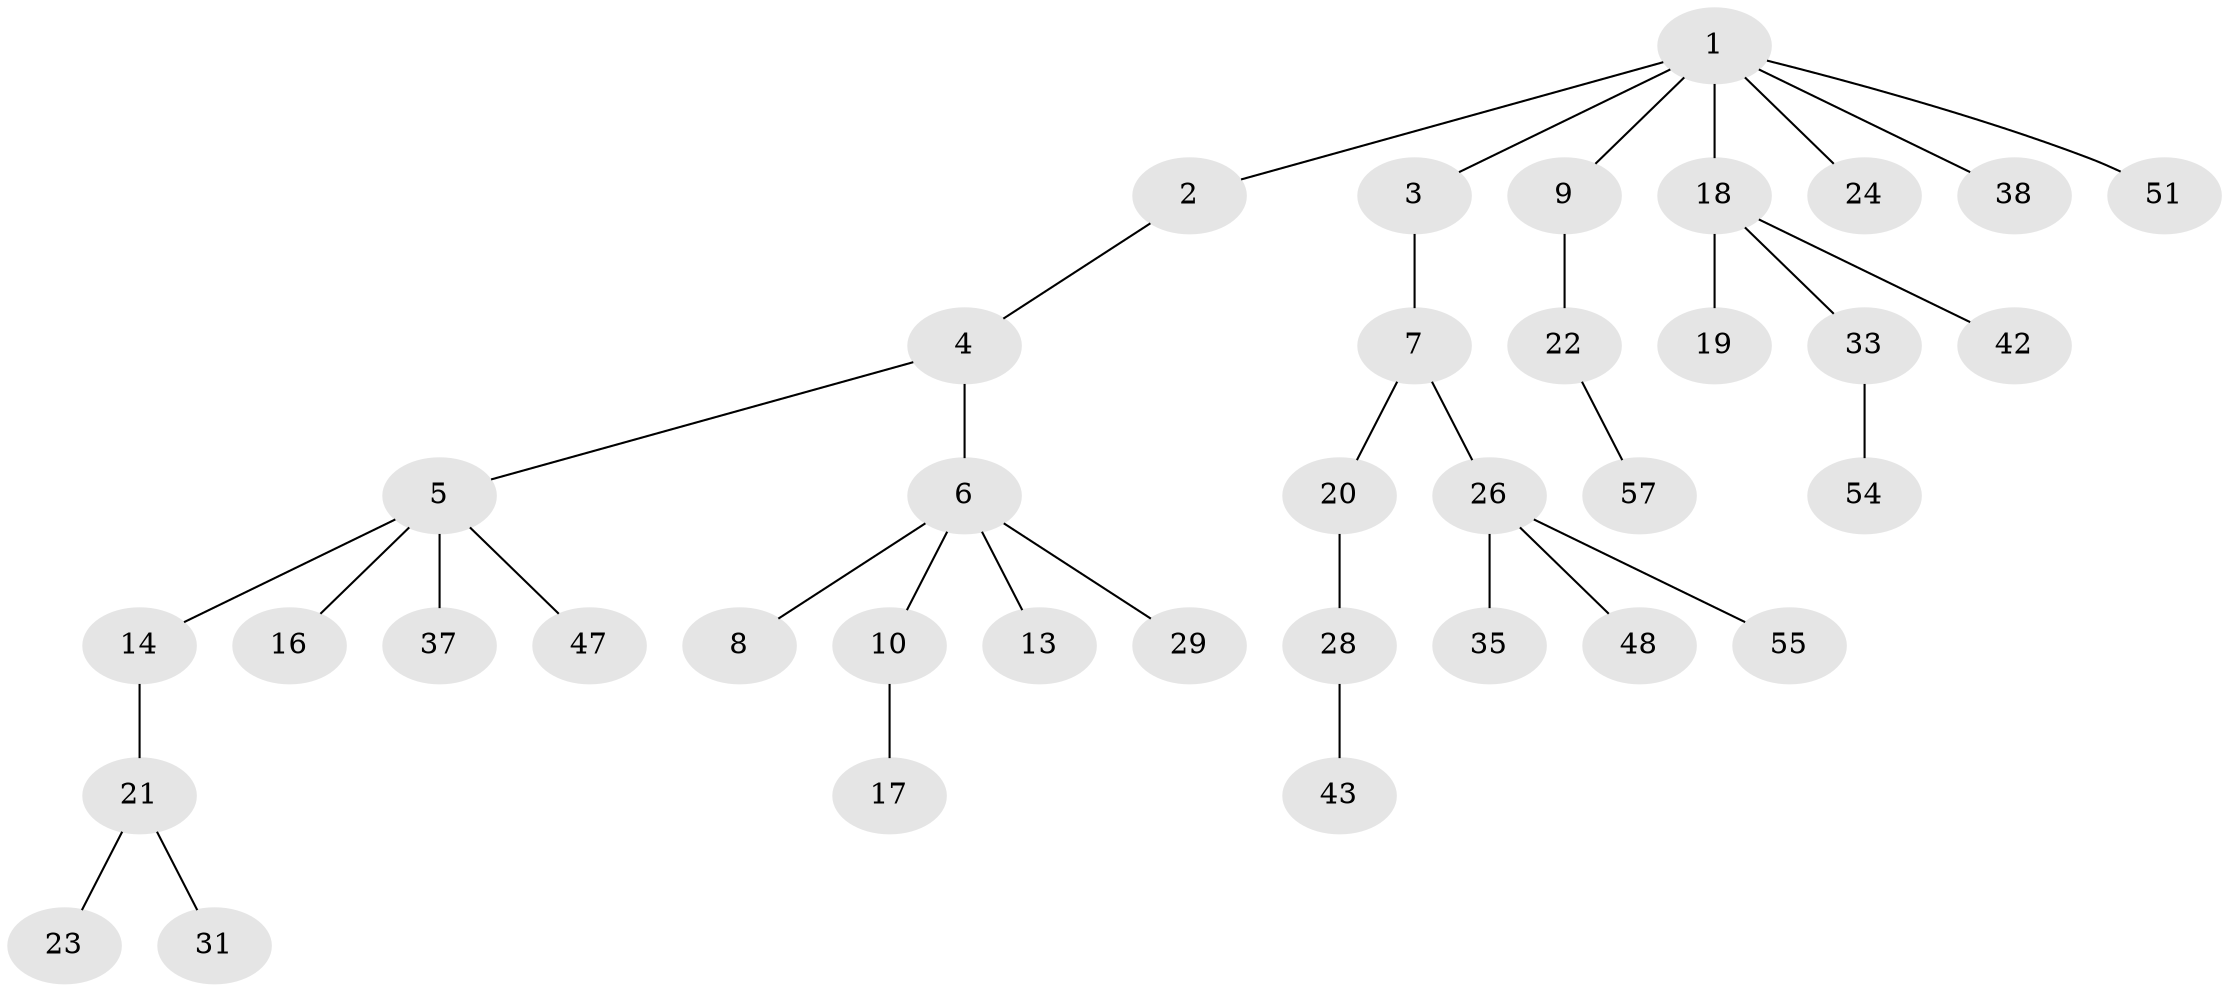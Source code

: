 // original degree distribution, {8: 0.016129032258064516, 3: 0.1774193548387097, 4: 0.08064516129032258, 1: 0.46774193548387094, 2: 0.25806451612903225}
// Generated by graph-tools (version 1.1) at 2025/11/02/27/25 16:11:25]
// undirected, 37 vertices, 36 edges
graph export_dot {
graph [start="1"]
  node [color=gray90,style=filled];
  1 [super="+32"];
  2 [super="+15"];
  3 [super="+36"];
  4 [super="+60"];
  5 [super="+12"];
  6 [super="+11"];
  7 [super="+53"];
  8;
  9 [super="+61"];
  10 [super="+58"];
  13 [super="+46"];
  14 [super="+50"];
  16;
  17;
  18;
  19 [super="+62"];
  20 [super="+39"];
  21 [super="+27"];
  22 [super="+25"];
  23 [super="+44"];
  24;
  26 [super="+30"];
  28 [super="+34"];
  29 [super="+40"];
  31 [super="+41"];
  33 [super="+49"];
  35;
  37;
  38;
  42 [super="+45"];
  43;
  47 [super="+52"];
  48;
  51;
  54 [super="+59"];
  55 [super="+56"];
  57;
  1 -- 2;
  1 -- 3;
  1 -- 9;
  1 -- 18;
  1 -- 24;
  1 -- 38;
  1 -- 51;
  2 -- 4;
  3 -- 7;
  4 -- 5;
  4 -- 6;
  5 -- 16;
  5 -- 47;
  5 -- 37;
  5 -- 14;
  6 -- 8;
  6 -- 10;
  6 -- 13;
  6 -- 29;
  7 -- 20;
  7 -- 26;
  9 -- 22;
  10 -- 17;
  14 -- 21;
  18 -- 19;
  18 -- 33;
  18 -- 42;
  20 -- 28;
  21 -- 23;
  21 -- 31;
  22 -- 57;
  26 -- 35;
  26 -- 48;
  26 -- 55;
  28 -- 43;
  33 -- 54;
}
